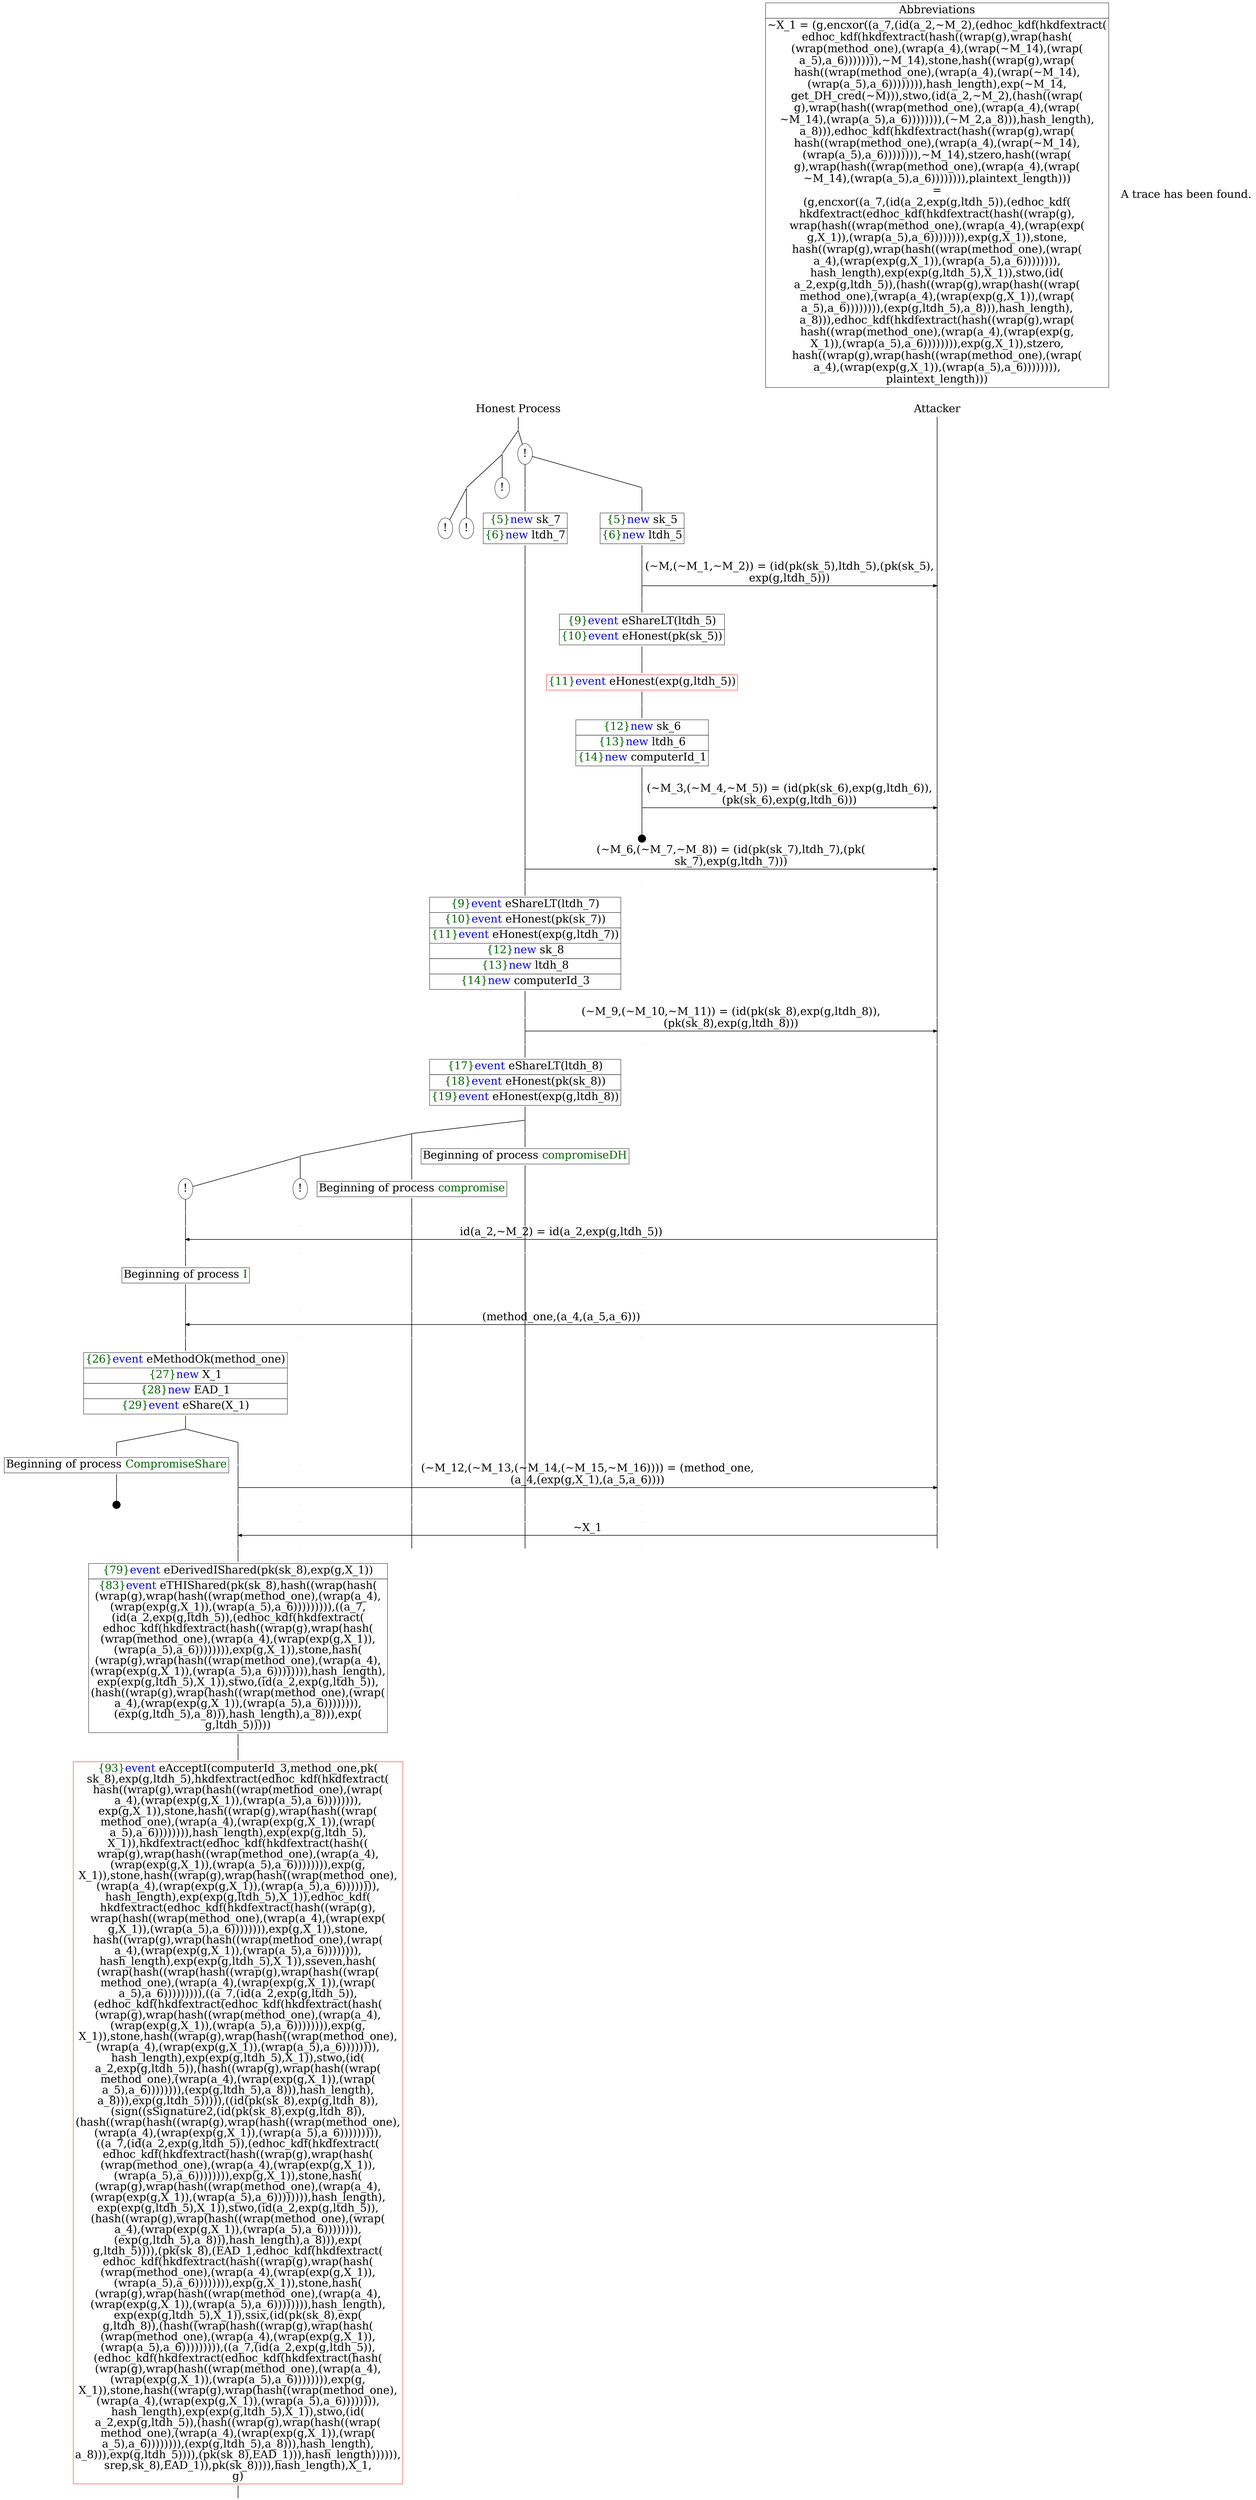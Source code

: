 digraph {
graph [ordering = out]
edge [arrowhead = none, penwidth = 1.6, fontsize = 30]
node [shape = point, width = 0, height = 0, fontsize = 30]
Trace<br/>
[label = <A trace has been found.<br/>
>, shape = plaintext]
P0__0 [label = "Honest Process", shape = plaintext]
P__0 [label = "Attacker", shape = plaintext]
Trace -> P0__0 [label = "", style = invisible, weight = 100]{rank = same; P0__0 P__0}
P0__0 -> P0__1 [label = <>, weight = 100]
/*RPar */
P0__1 -> P0_1__1 [label = <>]
P0__1 -> P0_0__1 [label = <>]
P0__1 [label = "", fixedsize = false, width = 0, height = 0, shape = none]
{rank = same; P0_0__1 P0_1__1}
P0_0__1 [label = "!", shape = ellipse]
{rank = same; P0_0_1__1 P0_0_0__1}
P0_0_1__1 [label = "", fixedsize = false, width = 0, height = 0, shape = none]
P0_0__1 -> P0_0_1__1 [label = <>]
P0_0_0__1 [label = "", fixedsize = false, width = 0, height = 0, shape = none]
P0_0__1 -> P0_0_0__1 [label = <>]
P0_0_0__1 -> P0_0_0__2 [label = <>, weight = 100]
P0_0_0__2 [shape = plaintext, label = <<TABLE BORDER="0" CELLBORDER="1" CELLSPACING="0" CELLPADDING="4"> <TR><TD><FONT COLOR="darkgreen">{5}</FONT><FONT COLOR="blue">new </FONT>sk_5</TD></TR><TR><TD><FONT COLOR="darkgreen">{6}</FONT><FONT COLOR="blue">new </FONT>ltdh_5</TD></TR></TABLE>>]
P0_0_0__2 -> P0_0_0__3 [label = <>, weight = 100]
P0_0_0__3 -> P0_0_0__4 [label = <>, weight = 100]
P__0 -> P__1 [label = <>, weight = 100]
{rank = same; P__1 P0_0_0__4}
P0_0_0__4 -> P0_0_0__5 [label = <>, weight = 100]
P__1 -> P__2 [label = <>, weight = 100]
{rank = same; P__2 P0_0_0__5}
P0_0_0__5 -> P__2 [label = <(~M,(~M_1,~M_2)) = (id(pk(sk_5),ltdh_5),(pk(sk_5),<br/>
exp(g,ltdh_5)))>, arrowhead = normal]
P0_0_0__5 -> P0_0_0__6 [label = <>, weight = 100]
P__2 -> P__3 [label = <>, weight = 100]
{rank = same; P__3 P0_0_0__6}
P0_0_0__6 -> P0_0_0__7 [label = <>, weight = 100]
P0_0_0__7 [shape = plaintext, label = <<TABLE BORDER="0" CELLBORDER="1" CELLSPACING="0" CELLPADDING="4"> <TR><TD><FONT COLOR="darkgreen">{9}</FONT><FONT COLOR="blue">event</FONT> eShareLT(ltdh_5)</TD></TR><TR><TD><FONT COLOR="darkgreen">{10}</FONT><FONT COLOR="blue">event</FONT> eHonest(pk(sk_5))</TD></TR></TABLE>>]
P0_0_0__7 -> P0_0_0__8 [label = <>, weight = 100]
P0_0_0__8 -> P0_0_0__9 [label = <>, weight = 100]
P0_0_0__9 [color = red, shape = plaintext, label = <<TABLE BORDER="0" CELLBORDER="1" CELLSPACING="0" CELLPADDING="4"> <TR><TD><FONT COLOR="darkgreen">{11}</FONT><FONT COLOR="blue">event</FONT> eHonest(exp(g,ltdh_5))</TD></TR></TABLE>>]
P0_0_0__9 -> P0_0_0__10 [label = <>, weight = 100]
P0_0_0__10 -> P0_0_0__11 [label = <>, weight = 100]
P0_0_0__11 [shape = plaintext, label = <<TABLE BORDER="0" CELLBORDER="1" CELLSPACING="0" CELLPADDING="4"> <TR><TD><FONT COLOR="darkgreen">{12}</FONT><FONT COLOR="blue">new </FONT>sk_6</TD></TR><TR><TD><FONT COLOR="darkgreen">{13}</FONT><FONT COLOR="blue">new </FONT>ltdh_6</TD></TR><TR><TD><FONT COLOR="darkgreen">{14}</FONT><FONT COLOR="blue">new </FONT>computerId_1</TD></TR></TABLE>>]
P0_0_0__11 -> P0_0_0__12 [label = <>, weight = 100]
P0_0_0__12 -> P0_0_0__13 [label = <>, weight = 100]
P__3 -> P__4 [label = <>, weight = 100]
{rank = same; P__4 P0_0_0__13}
P0_0_0__13 -> P0_0_0__14 [label = <>, weight = 100]
P__4 -> P__5 [label = <>, weight = 100]
{rank = same; P__5 P0_0_0__14}
P0_0_0__14 -> P__5 [label = <(~M_3,(~M_4,~M_5)) = (id(pk(sk_6),exp(g,ltdh_6)),<br/>
(pk(sk_6),exp(g,ltdh_6)))>, arrowhead = normal]
P0_0_0__14 -> P0_0_0__15 [label = <>, weight = 100]
P__5 -> P__6 [label = <>, weight = 100]
{rank = same; P__6 P0_0_0__15}
P0_0_0__16 [label = "", width = 0.3, height = 0.3]
P0_0_0__15 -> P0_0_0__16 [label = <>, weight = 100]
P0_0_1__1 -> P0_0_1__2 [label = <>, weight = 100]
P0_0_1__2 [shape = plaintext, label = <<TABLE BORDER="0" CELLBORDER="1" CELLSPACING="0" CELLPADDING="4"> <TR><TD><FONT COLOR="darkgreen">{5}</FONT><FONT COLOR="blue">new </FONT>sk_7</TD></TR><TR><TD><FONT COLOR="darkgreen">{6}</FONT><FONT COLOR="blue">new </FONT>ltdh_7</TD></TR></TABLE>>]
P0_0_1__2 -> P0_0_1__3 [label = <>, weight = 100]
P0_0_1__3 -> P0_0_1__4 [label = <>, weight = 100]
P0_0_0__17 [label = "", style = invisible]
P0_0_0__16 -> P0_0_0__17 [label = <>, weight = 100, style = invisible]
P__6 -> P__7 [label = <>, weight = 100]
{rank = same; P__7 P0_0_0__17 P0_0_1__4}
P0_0_1__4 -> P0_0_1__5 [label = <>, weight = 100]
P__7 -> P__8 [label = <>, weight = 100]
{rank = same; P__8 P0_0_1__5}
P0_0_1__5 -> P__8 [label = <(~M_6,(~M_7,~M_8)) = (id(pk(sk_7),ltdh_7),(pk(<br/>
sk_7),exp(g,ltdh_7)))>, arrowhead = normal]
P0_0_1__5 -> P0_0_1__6 [label = <>, weight = 100]
P0_0_0__18 [label = "", style = invisible]
P0_0_0__17 -> P0_0_0__18 [label = <>, weight = 100, style = invisible]
P__8 -> P__9 [label = <>, weight = 100]
{rank = same; P__9 P0_0_0__18 P0_0_1__6}
P0_0_1__6 -> P0_0_1__7 [label = <>, weight = 100]
P0_0_1__7 [shape = plaintext, label = <<TABLE BORDER="0" CELLBORDER="1" CELLSPACING="0" CELLPADDING="4"> <TR><TD><FONT COLOR="darkgreen">{9}</FONT><FONT COLOR="blue">event</FONT> eShareLT(ltdh_7)</TD></TR><TR><TD><FONT COLOR="darkgreen">{10}</FONT><FONT COLOR="blue">event</FONT> eHonest(pk(sk_7))</TD></TR><TR><TD><FONT COLOR="darkgreen">{11}</FONT><FONT COLOR="blue">event</FONT> eHonest(exp(g,ltdh_7))</TD></TR><TR><TD><FONT COLOR="darkgreen">{12}</FONT><FONT COLOR="blue">new </FONT>sk_8</TD></TR><TR><TD><FONT COLOR="darkgreen">{13}</FONT><FONT COLOR="blue">new </FONT>ltdh_8</TD></TR><TR><TD><FONT COLOR="darkgreen">{14}</FONT><FONT COLOR="blue">new </FONT>computerId_3</TD></TR></TABLE>>]
P0_0_1__7 -> P0_0_1__8 [label = <>, weight = 100]
P0_0_1__8 -> P0_0_1__9 [label = <>, weight = 100]
P0_0_0__19 [label = "", style = invisible]
P0_0_0__18 -> P0_0_0__19 [label = <>, weight = 100, style = invisible]
P__9 -> P__10 [label = <>, weight = 100]
{rank = same; P__10 P0_0_0__19 P0_0_1__9}
P0_0_1__9 -> P0_0_1__10 [label = <>, weight = 100]
P__10 -> P__11 [label = <>, weight = 100]
{rank = same; P__11 P0_0_1__10}
P0_0_1__10 -> P__11 [label = <(~M_9,(~M_10,~M_11)) = (id(pk(sk_8),exp(g,ltdh_8)),<br/>
(pk(sk_8),exp(g,ltdh_8)))>, arrowhead = normal]
P0_0_1__10 -> P0_0_1__11 [label = <>, weight = 100]
P0_0_0__20 [label = "", style = invisible]
P0_0_0__19 -> P0_0_0__20 [label = <>, weight = 100, style = invisible]
P__11 -> P__12 [label = <>, weight = 100]
{rank = same; P__12 P0_0_0__20 P0_0_1__11}
P0_0_1__11 -> P0_0_1__12 [label = <>, weight = 100]
P0_0_1__12 [shape = plaintext, label = <<TABLE BORDER="0" CELLBORDER="1" CELLSPACING="0" CELLPADDING="4"> <TR><TD><FONT COLOR="darkgreen">{17}</FONT><FONT COLOR="blue">event</FONT> eShareLT(ltdh_8)</TD></TR><TR><TD><FONT COLOR="darkgreen">{18}</FONT><FONT COLOR="blue">event</FONT> eHonest(pk(sk_8))</TD></TR><TR><TD><FONT COLOR="darkgreen">{19}</FONT><FONT COLOR="blue">event</FONT> eHonest(exp(g,ltdh_8))</TD></TR></TABLE>>]
P0_0_1__12 -> P0_0_1__13 [label = <>, weight = 100]
/*RPar */
P0_0_1__13 -> P0_0_1_1__13 [label = <>]
P0_0_1__13 -> P0_0_1_0__13 [label = <>]
P0_0_1__13 [label = "", fixedsize = false, width = 0, height = 0, shape = none]
{rank = same; P0_0_1_0__13 P0_0_1_1__13}
P0_0_1_0__13 -> P0_0_1_0__14 [label = <>, weight = 100]
P0_0_1_0__14 [shape = plaintext, label = <<TABLE BORDER="0" CELLBORDER="1" CELLSPACING="0" CELLPADDING="4"> <TR><TD>Beginning of process <FONT COLOR="darkgreen">compromiseDH</FONT></TD></TR></TABLE>>]
P0_0_1_0__14 -> P0_0_1_0__15 [label = <>, weight = 100]
/*RPar */
P0_0_1_1__13 -> P0_0_1_1_1__13 [label = <>]
P0_0_1_1__13 -> P0_0_1_1_0__13 [label = <>]
P0_0_1_1__13 [label = "", fixedsize = false, width = 0, height = 0, shape = none]
{rank = same; P0_0_1_1_0__13 P0_0_1_1_1__13}
P0_0_1_1_0__13 -> P0_0_1_1_0__14 [label = <>, weight = 100]
P0_0_1_1_0__14 [shape = plaintext, label = <<TABLE BORDER="0" CELLBORDER="1" CELLSPACING="0" CELLPADDING="4"> <TR><TD>Beginning of process <FONT COLOR="darkgreen">compromise</FONT></TD></TR></TABLE>>]
P0_0_1_1_0__14 -> P0_0_1_1_0__15 [label = <>, weight = 100]
/*RPar */
P0_0_1_1_1__13 -> P0_0_1_1_1_1__13 [label = <>]
P0_0_1_1_1__13 -> P0_0_1_1_1_0__13 [label = <>]
P0_0_1_1_1__13 [label = "", fixedsize = false, width = 0, height = 0, shape = none]
{rank = same; P0_0_1_1_1_0__13 P0_0_1_1_1_1__13}
P0_0_1_1_1_0__13 [label = "!", shape = ellipse]
P0_0_1_1_1_1__13 [label = "!", shape = ellipse]
P0_0_1_1_1_1_0__13 [label = "", fixedsize = false, width = 0, height = 0, shape = none]
P0_0_1_1_1_1__13 -> P0_0_1_1_1_1_0__13 [label = <>, weight = 100]
/*RPar */
P0_1__1 -> P0_1_1__1 [label = <>]
P0_1__1 -> P0_1_0__1 [label = <>]
P0_1__1 [label = "", fixedsize = false, width = 0, height = 0, shape = none]
{rank = same; P0_1_0__1 P0_1_1__1}
P0_1_0__1 [label = "!", shape = ellipse]
/*RPar */
P0_1_1__1 -> P0_1_1_1__1 [label = <>]
P0_1_1__1 -> P0_1_1_0__1 [label = <>]
P0_1_1__1 [label = "", fixedsize = false, width = 0, height = 0, shape = none]
{rank = same; P0_1_1_0__1 P0_1_1_1__1}
P0_1_1_0__1 [label = "!", shape = ellipse]
P0_1_1_1__1 [label = "!", shape = ellipse]
P0_0_1_1_1_1_0__13 -> P0_0_1_1_1_1_0__14 [label = <>, weight = 100]
P0_0_1_1_1_0__14 [label = "", style = invisible]
P0_0_1_1_1_0__13 -> P0_0_1_1_1_0__14 [label = <>, weight = 100, style = invisible]
P0_0_1_1_0__15 -> P0_0_1_1_0__16 [label = <>, weight = 100]
P0_0_1_0__15 -> P0_0_1_0__16 [label = <>, weight = 100]
P0_0_0__21 [label = "", style = invisible]
P0_0_0__20 -> P0_0_0__21 [label = <>, weight = 100, style = invisible]
P__12 -> P__13 [label = <>, weight = 100]
{rank = same; P__13 P0_0_0__21 P0_0_1_0__16 P0_0_1_1_0__16 P0_0_1_1_1_0__14 P0_0_1_1_1_1_0__14}
P0_0_1_1_1_1_0__14 -> P0_0_1_1_1_1_0__15 [label = <>, weight = 100]
P__13 -> P__14 [label = <>, weight = 100]
{rank = same; P__14 P0_0_1_1_1_1_0__15}
P0_0_1_1_1_1_0__15 -> P__14 [label = <id(a_2,~M_2) = id(a_2,exp(g,ltdh_5))>, dir = back, arrowhead = normal]
P0_0_1_1_1_1_0__15 -> P0_0_1_1_1_1_0__16 [label = <>, weight = 100]
P0_0_1_1_1_0__15 [label = "", style = invisible]
P0_0_1_1_1_0__14 -> P0_0_1_1_1_0__15 [label = <>, weight = 100, style = invisible]
P0_0_1_1_0__16 -> P0_0_1_1_0__17 [label = <>, weight = 100]
P0_0_1_0__16 -> P0_0_1_0__17 [label = <>, weight = 100]
P0_0_0__22 [label = "", style = invisible]
P0_0_0__21 -> P0_0_0__22 [label = <>, weight = 100, style = invisible]
P__14 -> P__15 [label = <>, weight = 100]
{rank = same; P__15 P0_0_0__22 P0_0_1_0__17 P0_0_1_1_0__17 P0_0_1_1_1_0__15 P0_0_1_1_1_1_0__16}
P0_0_1_1_1_1_0__16 -> P0_0_1_1_1_1_0__17 [label = <>, weight = 100]
P0_0_1_1_1_1_0__17 [shape = plaintext, label = <<TABLE BORDER="0" CELLBORDER="1" CELLSPACING="0" CELLPADDING="4"> <TR><TD>Beginning of process <FONT COLOR="darkgreen">I</FONT></TD></TR></TABLE>>]
P0_0_1_1_1_1_0__17 -> P0_0_1_1_1_1_0__18 [label = <>, weight = 100]
P0_0_1_1_1_1_0__18 -> P0_0_1_1_1_1_0__19 [label = <>, weight = 100]
P0_0_1_1_1_0__16 [label = "", style = invisible]
P0_0_1_1_1_0__15 -> P0_0_1_1_1_0__16 [label = <>, weight = 100, style = invisible]
P0_0_1_1_0__17 -> P0_0_1_1_0__18 [label = <>, weight = 100]
P0_0_1_0__17 -> P0_0_1_0__18 [label = <>, weight = 100]
P0_0_0__23 [label = "", style = invisible]
P0_0_0__22 -> P0_0_0__23 [label = <>, weight = 100, style = invisible]
P__15 -> P__16 [label = <>, weight = 100]
{rank = same; P__16 P0_0_0__23 P0_0_1_0__18 P0_0_1_1_0__18 P0_0_1_1_1_0__16 P0_0_1_1_1_1_0__19}
P0_0_1_1_1_1_0__19 -> P0_0_1_1_1_1_0__20 [label = <>, weight = 100]
P__16 -> P__17 [label = <>, weight = 100]
{rank = same; P__17 P0_0_1_1_1_1_0__20}
P0_0_1_1_1_1_0__20 -> P__17 [label = <(method_one,(a_4,(a_5,a_6)))>, dir = back, arrowhead = normal]
P0_0_1_1_1_1_0__20 -> P0_0_1_1_1_1_0__21 [label = <>, weight = 100]
P0_0_1_1_1_0__17 [label = "", style = invisible]
P0_0_1_1_1_0__16 -> P0_0_1_1_1_0__17 [label = <>, weight = 100, style = invisible]
P0_0_1_1_0__18 -> P0_0_1_1_0__19 [label = <>, weight = 100]
P0_0_1_0__18 -> P0_0_1_0__19 [label = <>, weight = 100]
P0_0_0__24 [label = "", style = invisible]
P0_0_0__23 -> P0_0_0__24 [label = <>, weight = 100, style = invisible]
P__17 -> P__18 [label = <>, weight = 100]
{rank = same; P__18 P0_0_0__24 P0_0_1_0__19 P0_0_1_1_0__19 P0_0_1_1_1_0__17 P0_0_1_1_1_1_0__21}
P0_0_1_1_1_1_0__21 -> P0_0_1_1_1_1_0__22 [label = <>, weight = 100]
P0_0_1_1_1_1_0__22 [shape = plaintext, label = <<TABLE BORDER="0" CELLBORDER="1" CELLSPACING="0" CELLPADDING="4"> <TR><TD><FONT COLOR="darkgreen">{26}</FONT><FONT COLOR="blue">event</FONT> eMethodOk(method_one)</TD></TR><TR><TD><FONT COLOR="darkgreen">{27}</FONT><FONT COLOR="blue">new </FONT>X_1</TD></TR><TR><TD><FONT COLOR="darkgreen">{28}</FONT><FONT COLOR="blue">new </FONT>EAD_1</TD></TR><TR><TD><FONT COLOR="darkgreen">{29}</FONT><FONT COLOR="blue">event</FONT> eShare(X_1)</TD></TR></TABLE>>]
P0_0_1_1_1_1_0__22 -> P0_0_1_1_1_1_0__23 [label = <>, weight = 100]
/*RPar */
P0_0_1_1_1_1_0__23 -> P0_0_1_1_1_1_0_1__23 [label = <>]
P0_0_1_1_1_1_0__23 -> P0_0_1_1_1_1_0_0__23 [label = <>]
P0_0_1_1_1_1_0__23 [label = "", fixedsize = false, width = 0, height = 0, shape = none]
{rank = same; P0_0_1_1_1_1_0_0__23 P0_0_1_1_1_1_0_1__23}
P0_0_1_1_1_1_0_0__23 -> P0_0_1_1_1_1_0_0__24 [label = <>, weight = 100]
P0_0_1_1_1_0__18 [label = "", style = invisible]
P0_0_1_1_1_0__17 -> P0_0_1_1_1_0__18 [label = <>, weight = 100, style = invisible]
P0_0_1_1_0__19 -> P0_0_1_1_0__20 [label = <>, weight = 100]
P0_0_1_0__19 -> P0_0_1_0__20 [label = <>, weight = 100]
P0_0_0__25 [label = "", style = invisible]
P0_0_0__24 -> P0_0_0__25 [label = <>, weight = 100, style = invisible]
P__18 -> P__19 [label = <>, weight = 100]
{rank = same; P__19 P0_0_0__25 P0_0_1_0__20 P0_0_1_1_0__20 P0_0_1_1_1_0__18 P0_0_1_1_1_1_0_0__24}
P0_0_1_1_1_1_0_0__24 -> P0_0_1_1_1_1_0_0__25 [label = <>, weight = 100]
P__19 -> P__20 [label = <>, weight = 100]
{rank = same; P__20 P0_0_1_1_1_1_0_0__25}
P0_0_1_1_1_1_0_0__25 -> P__20 [label = <(~M_12,(~M_13,(~M_14,(~M_15,~M_16)))) = (method_one,<br/>
(a_4,(exp(g,X_1),(a_5,a_6))))>, arrowhead = normal]
P0_0_1_1_1_1_0_0__25 -> P0_0_1_1_1_1_0_0__26 [label = <>, weight = 100]
P0_0_1_1_1_0__19 [label = "", style = invisible]
P0_0_1_1_1_0__18 -> P0_0_1_1_1_0__19 [label = <>, weight = 100, style = invisible]
P0_0_1_1_0__20 -> P0_0_1_1_0__21 [label = <>, weight = 100]
P0_0_1_0__20 -> P0_0_1_0__21 [label = <>, weight = 100]
P0_0_0__26 [label = "", style = invisible]
P0_0_0__25 -> P0_0_0__26 [label = <>, weight = 100, style = invisible]
P__20 -> P__21 [label = <>, weight = 100]
{rank = same; P__21 P0_0_0__26 P0_0_1_0__21 P0_0_1_1_0__21 P0_0_1_1_1_0__19 P0_0_1_1_1_1_0_0__26}
P0_0_1_1_1_1_0_1__23 -> P0_0_1_1_1_1_0_1__24 [label = <>, weight = 100]
P0_0_1_1_1_1_0_1__24 [shape = plaintext, label = <<TABLE BORDER="0" CELLBORDER="1" CELLSPACING="0" CELLPADDING="4"> <TR><TD>Beginning of process <FONT COLOR="darkgreen">CompromiseShare</FONT></TD></TR></TABLE>>]
P0_0_1_1_1_1_0_1__24 -> P0_0_1_1_1_1_0_1__25 [label = <>, weight = 100]
P0_0_1_1_1_1_0_1__26 [label = "", width = 0.3, height = 0.3]
P0_0_1_1_1_1_0_1__25 -> P0_0_1_1_1_1_0_1__26 [label = <>, weight = 100]
P0_0_1_1_1_1_0_0__26 -> P0_0_1_1_1_1_0_0__27 [label = <>, weight = 100]
P0_0_1_1_1_0__20 [label = "", style = invisible]
P0_0_1_1_1_0__19 -> P0_0_1_1_1_0__20 [label = <>, weight = 100, style = invisible]
P0_0_1_1_0__21 -> P0_0_1_1_0__22 [label = <>, weight = 100]
P0_0_1_0__21 -> P0_0_1_0__22 [label = <>, weight = 100]
P0_0_0__27 [label = "", style = invisible]
P0_0_0__26 -> P0_0_0__27 [label = <>, weight = 100, style = invisible]
P__21 -> P__22 [label = <>, weight = 100]
{rank = same; P__22 P0_0_0__27 P0_0_1_0__22 P0_0_1_1_0__22 P0_0_1_1_1_0__20 P0_0_1_1_1_1_0_0__27}
P0_0_1_1_1_1_0_0__27 -> P0_0_1_1_1_1_0_0__28 [label = <>, weight = 100]
P__22 -> P__23 [label = <>, weight = 100]
{rank = same; P__23 P0_0_1_1_1_1_0_0__28}
P0_0_1_1_1_1_0_0__28 -> P__23 [label = <~X_1>, dir = back, arrowhead = normal]
P0_0_1_1_1_1_0_0__28 -> P0_0_1_1_1_1_0_0__29 [label = <>, weight = 100]
P0_0_1_1_1_0__21 [label = "", style = invisible]
P0_0_1_1_1_0__20 -> P0_0_1_1_1_0__21 [label = <>, weight = 100, style = invisible]
P0_0_1_1_0__22 -> P0_0_1_1_0__23 [label = <>, weight = 100]
P0_0_1_0__22 -> P0_0_1_0__23 [label = <>, weight = 100]
P0_0_0__28 [label = "", style = invisible]
P0_0_0__27 -> P0_0_0__28 [label = <>, weight = 100, style = invisible]
P__23 -> P__24 [label = <>, weight = 100]
{rank = same; P__24 P0_0_0__28 P0_0_1_0__23 P0_0_1_1_0__23 P0_0_1_1_1_0__21 P0_0_1_1_1_1_0_0__29}
P0_0_1_1_1_1_0_0__29 -> P0_0_1_1_1_1_0_0__30 [label = <>, weight = 100]
P0_0_1_1_1_1_0_0__30 [shape = plaintext, label = <<TABLE BORDER="0" CELLBORDER="1" CELLSPACING="0" CELLPADDING="4"> <TR><TD><FONT COLOR="darkgreen">{79}</FONT><FONT COLOR="blue">event</FONT> eDerivedIShared(pk(sk_8),exp(g,X_1))<br/>
</TD></TR><TR><TD><FONT COLOR="darkgreen">{83}</FONT><FONT COLOR="blue">event</FONT> eTHIShared(pk(sk_8),hash((wrap(hash(<br/>
(wrap(g),wrap(hash((wrap(method_one),(wrap(a_4),<br/>
(wrap(exp(g,X_1)),(wrap(a_5),a_6))))))))),((a_7,<br/>
(id(a_2,exp(g,ltdh_5)),(edhoc_kdf(hkdfextract(<br/>
edhoc_kdf(hkdfextract(hash((wrap(g),wrap(hash(<br/>
(wrap(method_one),(wrap(a_4),(wrap(exp(g,X_1)),<br/>
(wrap(a_5),a_6)))))))),exp(g,X_1)),stone,hash(<br/>
(wrap(g),wrap(hash((wrap(method_one),(wrap(a_4),<br/>
(wrap(exp(g,X_1)),(wrap(a_5),a_6)))))))),hash_length),<br/>
exp(exp(g,ltdh_5),X_1)),stwo,(id(a_2,exp(g,ltdh_5)),<br/>
(hash((wrap(g),wrap(hash((wrap(method_one),(wrap(<br/>
a_4),(wrap(exp(g,X_1)),(wrap(a_5),a_6)))))))),<br/>
(exp(g,ltdh_5),a_8))),hash_length),a_8))),exp(<br/>
g,ltdh_5)))))</TD></TR></TABLE>>]
P0_0_1_1_1_1_0_0__30 -> P0_0_1_1_1_1_0_0__31 [label = <>, weight = 100]
P0_0_1_1_1_1_0_0__31 -> P0_0_1_1_1_1_0_0__32 [label = <>, weight = 100]
P0_0_1_1_1_1_0_0__32 [color = red, shape = plaintext, label = <<TABLE BORDER="0" CELLBORDER="1" CELLSPACING="0" CELLPADDING="4"> <TR><TD><FONT COLOR="darkgreen">{93}</FONT><FONT COLOR="blue">event</FONT> eAcceptI(computerId_3,method_one,pk(<br/>
sk_8),exp(g,ltdh_5),hkdfextract(edhoc_kdf(hkdfextract(<br/>
hash((wrap(g),wrap(hash((wrap(method_one),(wrap(<br/>
a_4),(wrap(exp(g,X_1)),(wrap(a_5),a_6)))))))),<br/>
exp(g,X_1)),stone,hash((wrap(g),wrap(hash((wrap(<br/>
method_one),(wrap(a_4),(wrap(exp(g,X_1)),(wrap(<br/>
a_5),a_6)))))))),hash_length),exp(exp(g,ltdh_5),<br/>
X_1)),hkdfextract(edhoc_kdf(hkdfextract(hash((<br/>
wrap(g),wrap(hash((wrap(method_one),(wrap(a_4),<br/>
(wrap(exp(g,X_1)),(wrap(a_5),a_6)))))))),exp(g,<br/>
X_1)),stone,hash((wrap(g),wrap(hash((wrap(method_one),<br/>
(wrap(a_4),(wrap(exp(g,X_1)),(wrap(a_5),a_6)))))))),<br/>
hash_length),exp(exp(g,ltdh_5),X_1)),edhoc_kdf(<br/>
hkdfextract(edhoc_kdf(hkdfextract(hash((wrap(g),<br/>
wrap(hash((wrap(method_one),(wrap(a_4),(wrap(exp(<br/>
g,X_1)),(wrap(a_5),a_6)))))))),exp(g,X_1)),stone,<br/>
hash((wrap(g),wrap(hash((wrap(method_one),(wrap(<br/>
a_4),(wrap(exp(g,X_1)),(wrap(a_5),a_6)))))))),<br/>
hash_length),exp(exp(g,ltdh_5),X_1)),sseven,hash(<br/>
(wrap(hash((wrap(hash((wrap(g),wrap(hash((wrap(<br/>
method_one),(wrap(a_4),(wrap(exp(g,X_1)),(wrap(<br/>
a_5),a_6))))))))),((a_7,(id(a_2,exp(g,ltdh_5)),<br/>
(edhoc_kdf(hkdfextract(edhoc_kdf(hkdfextract(hash(<br/>
(wrap(g),wrap(hash((wrap(method_one),(wrap(a_4),<br/>
(wrap(exp(g,X_1)),(wrap(a_5),a_6)))))))),exp(g,<br/>
X_1)),stone,hash((wrap(g),wrap(hash((wrap(method_one),<br/>
(wrap(a_4),(wrap(exp(g,X_1)),(wrap(a_5),a_6)))))))),<br/>
hash_length),exp(exp(g,ltdh_5),X_1)),stwo,(id(<br/>
a_2,exp(g,ltdh_5)),(hash((wrap(g),wrap(hash((wrap(<br/>
method_one),(wrap(a_4),(wrap(exp(g,X_1)),(wrap(<br/>
a_5),a_6)))))))),(exp(g,ltdh_5),a_8))),hash_length),<br/>
a_8))),exp(g,ltdh_5))))),((id(pk(sk_8),exp(g,ltdh_8)),<br/>
(sign((sSignature2,(id(pk(sk_8),exp(g,ltdh_8)),<br/>
(hash((wrap(hash((wrap(g),wrap(hash((wrap(method_one),<br/>
(wrap(a_4),(wrap(exp(g,X_1)),(wrap(a_5),a_6))))))))),<br/>
((a_7,(id(a_2,exp(g,ltdh_5)),(edhoc_kdf(hkdfextract(<br/>
edhoc_kdf(hkdfextract(hash((wrap(g),wrap(hash(<br/>
(wrap(method_one),(wrap(a_4),(wrap(exp(g,X_1)),<br/>
(wrap(a_5),a_6)))))))),exp(g,X_1)),stone,hash(<br/>
(wrap(g),wrap(hash((wrap(method_one),(wrap(a_4),<br/>
(wrap(exp(g,X_1)),(wrap(a_5),a_6)))))))),hash_length),<br/>
exp(exp(g,ltdh_5),X_1)),stwo,(id(a_2,exp(g,ltdh_5)),<br/>
(hash((wrap(g),wrap(hash((wrap(method_one),(wrap(<br/>
a_4),(wrap(exp(g,X_1)),(wrap(a_5),a_6)))))))),<br/>
(exp(g,ltdh_5),a_8))),hash_length),a_8))),exp(<br/>
g,ltdh_5)))),(pk(sk_8),(EAD_1,edhoc_kdf(hkdfextract(<br/>
edhoc_kdf(hkdfextract(hash((wrap(g),wrap(hash(<br/>
(wrap(method_one),(wrap(a_4),(wrap(exp(g,X_1)),<br/>
(wrap(a_5),a_6)))))))),exp(g,X_1)),stone,hash(<br/>
(wrap(g),wrap(hash((wrap(method_one),(wrap(a_4),<br/>
(wrap(exp(g,X_1)),(wrap(a_5),a_6)))))))),hash_length),<br/>
exp(exp(g,ltdh_5),X_1)),ssix,(id(pk(sk_8),exp(<br/>
g,ltdh_8)),(hash((wrap(hash((wrap(g),wrap(hash(<br/>
(wrap(method_one),(wrap(a_4),(wrap(exp(g,X_1)),<br/>
(wrap(a_5),a_6))))))))),((a_7,(id(a_2,exp(g,ltdh_5)),<br/>
(edhoc_kdf(hkdfextract(edhoc_kdf(hkdfextract(hash(<br/>
(wrap(g),wrap(hash((wrap(method_one),(wrap(a_4),<br/>
(wrap(exp(g,X_1)),(wrap(a_5),a_6)))))))),exp(g,<br/>
X_1)),stone,hash((wrap(g),wrap(hash((wrap(method_one),<br/>
(wrap(a_4),(wrap(exp(g,X_1)),(wrap(a_5),a_6)))))))),<br/>
hash_length),exp(exp(g,ltdh_5),X_1)),stwo,(id(<br/>
a_2,exp(g,ltdh_5)),(hash((wrap(g),wrap(hash((wrap(<br/>
method_one),(wrap(a_4),(wrap(exp(g,X_1)),(wrap(<br/>
a_5),a_6)))))))),(exp(g,ltdh_5),a_8))),hash_length),<br/>
a_8))),exp(g,ltdh_5)))),(pk(sk_8),EAD_1))),hash_length)))))),<br/>
srep,sk_8),EAD_1)),pk(sk_8)))),hash_length),X_1,<br/>
g)</TD></TR></TABLE>>]
P0_0_1_1_1_1_0_0__32 -> P0_0_1_1_1_1_0_0__33 [label = <>, weight = 100]
Abbrev [shape = plaintext, label = <<TABLE BORDER="0" CELLBORDER="1" CELLSPACING="0" CELLPADDING="4"><TR> <TD> Abbreviations </TD></TR><TR><TD>~X_1 = (g,encxor((a_7,(id(a_2,~M_2),(edhoc_kdf(hkdfextract(<br/>
edhoc_kdf(hkdfextract(hash((wrap(g),wrap(hash(<br/>
(wrap(method_one),(wrap(a_4),(wrap(~M_14),(wrap(<br/>
a_5),a_6)))))))),~M_14),stone,hash((wrap(g),wrap(<br/>
hash((wrap(method_one),(wrap(a_4),(wrap(~M_14),<br/>
(wrap(a_5),a_6)))))))),hash_length),exp(~M_14,<br/>
get_DH_cred(~M))),stwo,(id(a_2,~M_2),(hash((wrap(<br/>
g),wrap(hash((wrap(method_one),(wrap(a_4),(wrap(<br/>
~M_14),(wrap(a_5),a_6)))))))),(~M_2,a_8))),hash_length),<br/>
a_8))),edhoc_kdf(hkdfextract(hash((wrap(g),wrap(<br/>
hash((wrap(method_one),(wrap(a_4),(wrap(~M_14),<br/>
(wrap(a_5),a_6)))))))),~M_14),stzero,hash((wrap(<br/>
g),wrap(hash((wrap(method_one),(wrap(a_4),(wrap(<br/>
~M_14),(wrap(a_5),a_6)))))))),plaintext_length)))<br/>
=<br/>
(g,encxor((a_7,(id(a_2,exp(g,ltdh_5)),(edhoc_kdf(<br/>
hkdfextract(edhoc_kdf(hkdfextract(hash((wrap(g),<br/>
wrap(hash((wrap(method_one),(wrap(a_4),(wrap(exp(<br/>
g,X_1)),(wrap(a_5),a_6)))))))),exp(g,X_1)),stone,<br/>
hash((wrap(g),wrap(hash((wrap(method_one),(wrap(<br/>
a_4),(wrap(exp(g,X_1)),(wrap(a_5),a_6)))))))),<br/>
hash_length),exp(exp(g,ltdh_5),X_1)),stwo,(id(<br/>
a_2,exp(g,ltdh_5)),(hash((wrap(g),wrap(hash((wrap(<br/>
method_one),(wrap(a_4),(wrap(exp(g,X_1)),(wrap(<br/>
a_5),a_6)))))))),(exp(g,ltdh_5),a_8))),hash_length),<br/>
a_8))),edhoc_kdf(hkdfextract(hash((wrap(g),wrap(<br/>
hash((wrap(method_one),(wrap(a_4),(wrap(exp(g,<br/>
X_1)),(wrap(a_5),a_6)))))))),exp(g,X_1)),stzero,<br/>
hash((wrap(g),wrap(hash((wrap(method_one),(wrap(<br/>
a_4),(wrap(exp(g,X_1)),(wrap(a_5),a_6)))))))),<br/>
plaintext_length)))</TD></TR></TABLE>>]Abbrev -> P__0 [style = invisible, weight =100]}